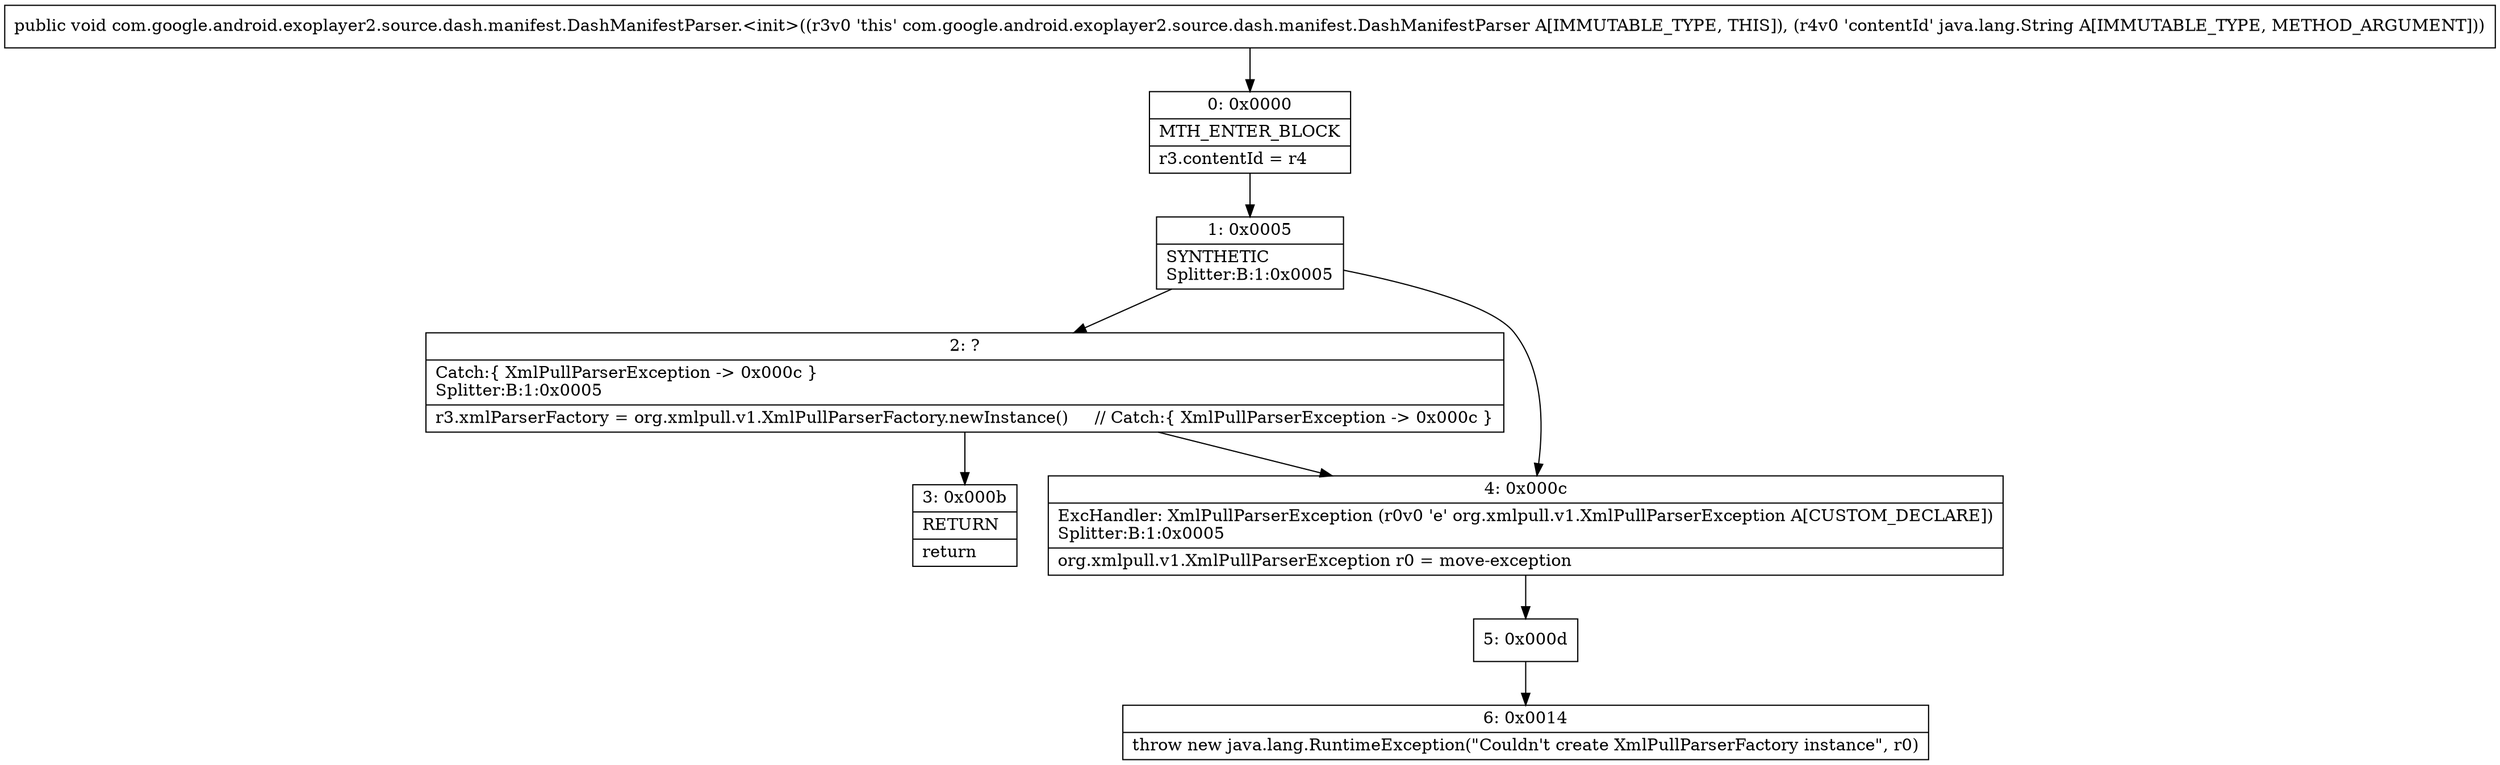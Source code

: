 digraph "CFG forcom.google.android.exoplayer2.source.dash.manifest.DashManifestParser.\<init\>(Ljava\/lang\/String;)V" {
Node_0 [shape=record,label="{0\:\ 0x0000|MTH_ENTER_BLOCK\l|r3.contentId = r4\l}"];
Node_1 [shape=record,label="{1\:\ 0x0005|SYNTHETIC\lSplitter:B:1:0x0005\l}"];
Node_2 [shape=record,label="{2\:\ ?|Catch:\{ XmlPullParserException \-\> 0x000c \}\lSplitter:B:1:0x0005\l|r3.xmlParserFactory = org.xmlpull.v1.XmlPullParserFactory.newInstance()     \/\/ Catch:\{ XmlPullParserException \-\> 0x000c \}\l}"];
Node_3 [shape=record,label="{3\:\ 0x000b|RETURN\l|return\l}"];
Node_4 [shape=record,label="{4\:\ 0x000c|ExcHandler: XmlPullParserException (r0v0 'e' org.xmlpull.v1.XmlPullParserException A[CUSTOM_DECLARE])\lSplitter:B:1:0x0005\l|org.xmlpull.v1.XmlPullParserException r0 = move\-exception\l}"];
Node_5 [shape=record,label="{5\:\ 0x000d}"];
Node_6 [shape=record,label="{6\:\ 0x0014|throw new java.lang.RuntimeException(\"Couldn't create XmlPullParserFactory instance\", r0)\l}"];
MethodNode[shape=record,label="{public void com.google.android.exoplayer2.source.dash.manifest.DashManifestParser.\<init\>((r3v0 'this' com.google.android.exoplayer2.source.dash.manifest.DashManifestParser A[IMMUTABLE_TYPE, THIS]), (r4v0 'contentId' java.lang.String A[IMMUTABLE_TYPE, METHOD_ARGUMENT])) }"];
MethodNode -> Node_0;
Node_0 -> Node_1;
Node_1 -> Node_2;
Node_1 -> Node_4;
Node_2 -> Node_3;
Node_2 -> Node_4;
Node_4 -> Node_5;
Node_5 -> Node_6;
}

